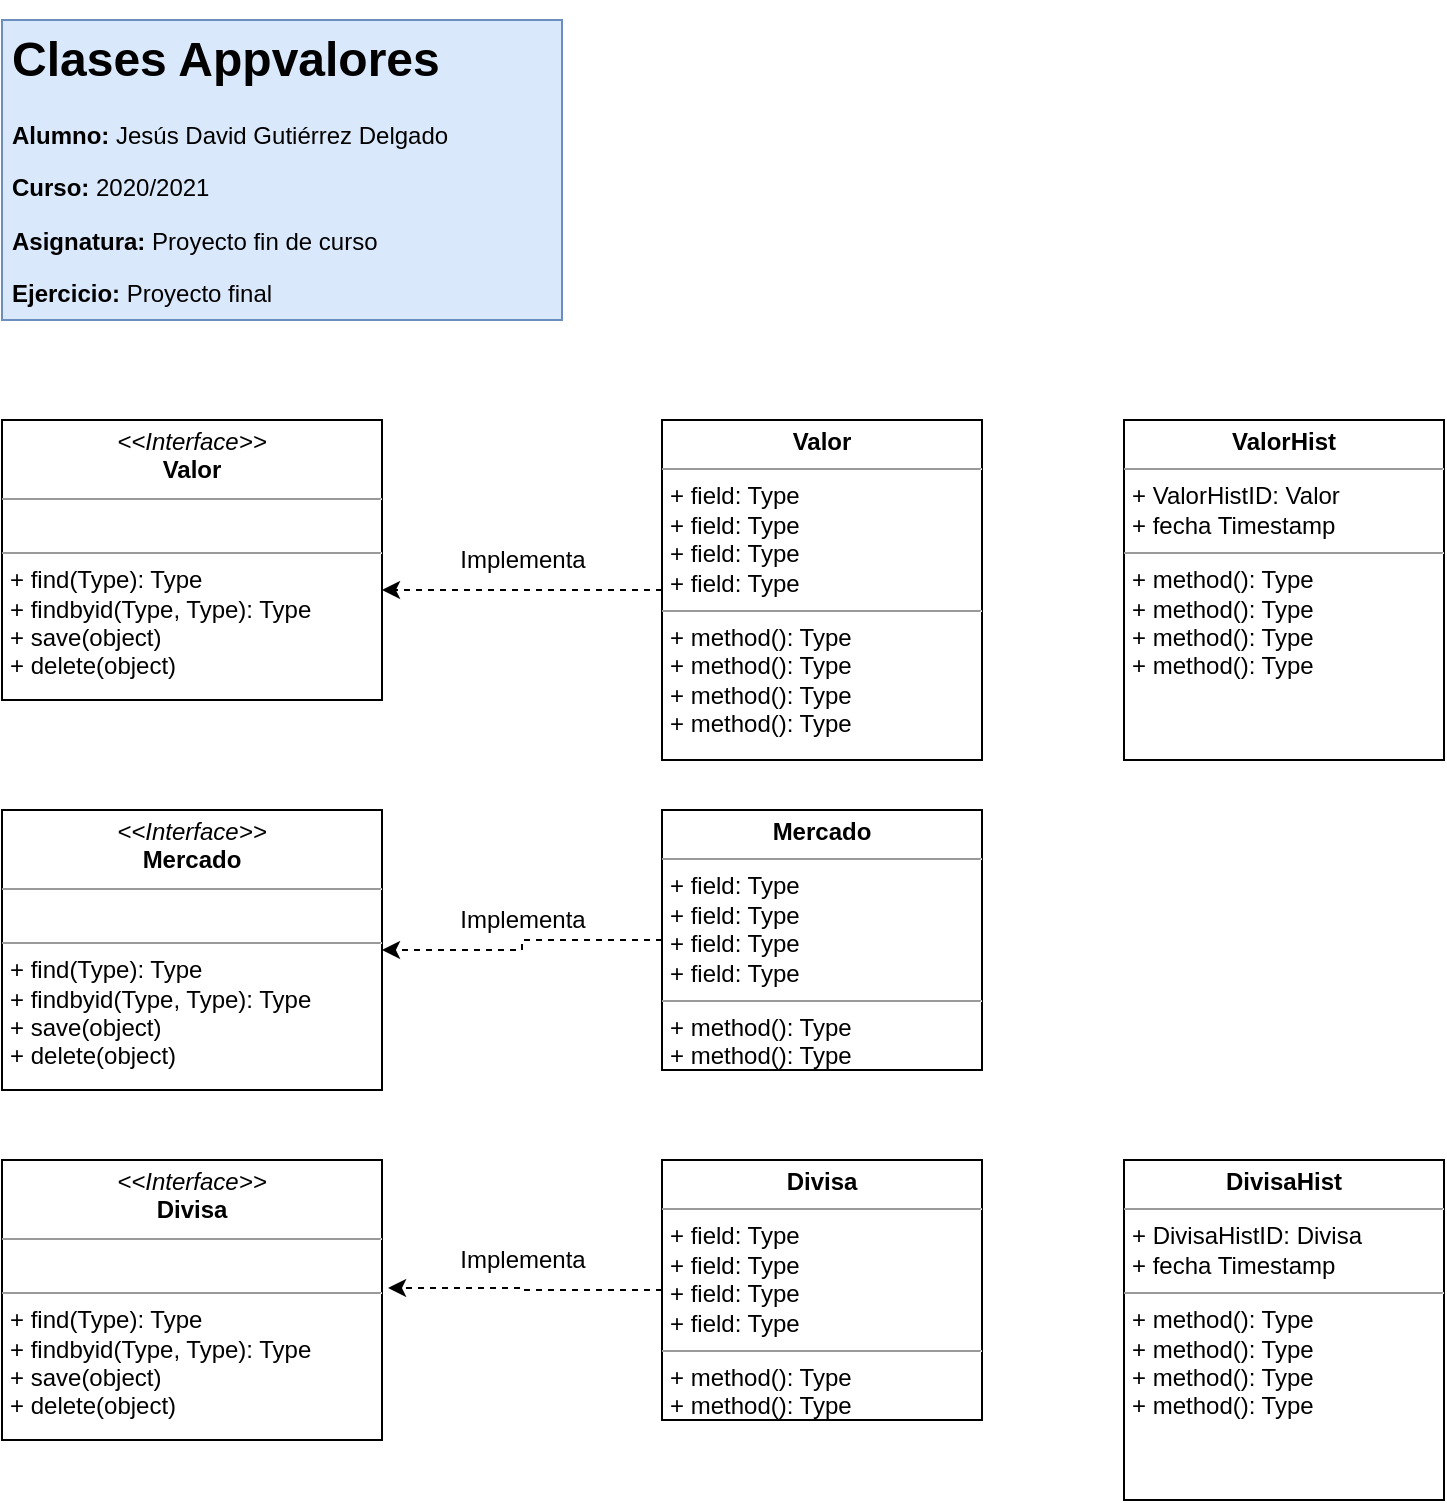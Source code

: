 <mxfile version="14.4.3" type="device"><diagram id="M0HhL15EOe84fmGE7f97" name="Page-1"><mxGraphModel dx="1092" dy="534" grid="1" gridSize="10" guides="1" tooltips="1" connect="1" arrows="1" fold="1" page="1" pageScale="1" pageWidth="827" pageHeight="1169" math="0" shadow="0"><root><mxCell id="0"/><mxCell id="1" parent="0"/><mxCell id="D5wOQQXLZJchXX-Ra0Hc-1" value="&lt;h1&gt;Clases Appvalores&lt;/h1&gt;&lt;p&gt;&lt;b&gt;Alumno:&lt;/b&gt;&amp;nbsp;Jesús David Gutiérrez Delgado&lt;/p&gt;&lt;p&gt;&lt;b&gt;Curso:&amp;nbsp;&lt;/b&gt;2020/2021&lt;/p&gt;&lt;p&gt;&lt;b&gt;Asignatura:&lt;/b&gt;&amp;nbsp;Proyecto fin de curso&lt;/p&gt;&lt;p&gt;&lt;b&gt;Ejercicio:&lt;/b&gt;&amp;nbsp;Proyecto final&lt;br&gt;&lt;br&gt;&lt;/p&gt;" style="text;html=1;strokeColor=#6c8ebf;fillColor=#dae8fc;spacing=5;spacingTop=-20;whiteSpace=wrap;overflow=hidden;rounded=0;" parent="1" vertex="1"><mxGeometry x="50" y="40" width="280" height="150" as="geometry"/></mxCell><mxCell id="ja9i50WxrOEUuoVvhRzQ-2" value="&lt;p style=&quot;margin: 0px ; margin-top: 4px ; text-align: center&quot;&gt;&lt;i&gt;&amp;lt;&amp;lt;Interface&amp;gt;&amp;gt;&lt;/i&gt;&lt;br&gt;&lt;b&gt;Valor&lt;/b&gt;&lt;/p&gt;&lt;hr size=&quot;1&quot;&gt;&lt;p style=&quot;margin: 0px ; margin-left: 4px&quot;&gt;&lt;br&gt;&lt;/p&gt;&lt;hr size=&quot;1&quot;&gt;&lt;p style=&quot;margin: 0px ; margin-left: 4px&quot;&gt;+ find(Type): Type&lt;br&gt;+ findbyid(Type, Type): Type&lt;/p&gt;&lt;p style=&quot;margin: 0px ; margin-left: 4px&quot;&gt;+ save(object)&lt;/p&gt;&lt;p style=&quot;margin: 0px ; margin-left: 4px&quot;&gt;+ delete(object)&lt;/p&gt;" style="verticalAlign=top;align=left;overflow=fill;fontSize=12;fontFamily=Helvetica;html=1;" parent="1" vertex="1"><mxGeometry x="50" y="240" width="190" height="140" as="geometry"/></mxCell><mxCell id="sEj-22BC467qYOLQVu6z-3" style="edgeStyle=orthogonalEdgeStyle;rounded=0;orthogonalLoop=1;jettySize=auto;html=1;entryX=1;entryY=0.607;entryDx=0;entryDy=0;entryPerimeter=0;dashed=1;" edge="1" parent="1" source="iULtR8oTs9GMMmBrVRzX-1" target="ja9i50WxrOEUuoVvhRzQ-2"><mxGeometry relative="1" as="geometry"/></mxCell><mxCell id="iULtR8oTs9GMMmBrVRzX-1" value="&lt;p style=&quot;margin: 0px ; margin-top: 4px ; text-align: center&quot;&gt;&lt;b&gt;Valor&lt;/b&gt;&lt;/p&gt;&lt;hr size=&quot;1&quot;&gt;&lt;p style=&quot;margin: 0px ; margin-left: 4px&quot;&gt;+ field: Type&lt;/p&gt;&lt;p style=&quot;margin: 0px ; margin-left: 4px&quot;&gt;+ field: Type&lt;br&gt;&lt;/p&gt;&lt;p style=&quot;margin: 0px ; margin-left: 4px&quot;&gt;+ field: Type&lt;br&gt;&lt;/p&gt;&lt;p style=&quot;margin: 0px ; margin-left: 4px&quot;&gt;+ field: Type&lt;br&gt;&lt;/p&gt;&lt;hr size=&quot;1&quot;&gt;&lt;p style=&quot;margin: 0px ; margin-left: 4px&quot;&gt;+ method(): Type&lt;/p&gt;&lt;p style=&quot;margin: 0px ; margin-left: 4px&quot;&gt;+ method(): Type&lt;br&gt;&lt;/p&gt;&lt;p style=&quot;margin: 0px ; margin-left: 4px&quot;&gt;+ method(): Type&lt;br&gt;&lt;/p&gt;&lt;p style=&quot;margin: 0px ; margin-left: 4px&quot;&gt;+ method(): Type&lt;br&gt;&lt;/p&gt;" style="verticalAlign=top;align=left;overflow=fill;fontSize=12;fontFamily=Helvetica;html=1;" parent="1" vertex="1"><mxGeometry x="380" y="240" width="160" height="170" as="geometry"/></mxCell><mxCell id="sEj-22BC467qYOLQVu6z-11" style="edgeStyle=orthogonalEdgeStyle;rounded=0;orthogonalLoop=1;jettySize=auto;html=1;dashed=1;entryX=1;entryY=0.5;entryDx=0;entryDy=0;" edge="1" parent="1" source="iULtR8oTs9GMMmBrVRzX-2" target="sEj-22BC467qYOLQVu6z-1"><mxGeometry relative="1" as="geometry"><mxPoint x="260" y="500" as="targetPoint"/></mxGeometry></mxCell><mxCell id="iULtR8oTs9GMMmBrVRzX-2" value="&lt;p style=&quot;margin: 0px ; margin-top: 4px ; text-align: center&quot;&gt;&lt;b&gt;Mercado&lt;/b&gt;&lt;/p&gt;&lt;hr size=&quot;1&quot;&gt;&lt;p style=&quot;margin: 0px ; margin-left: 4px&quot;&gt;+ field: Type&lt;/p&gt;&lt;p style=&quot;margin: 0px ; margin-left: 4px&quot;&gt;+ field: Type&lt;br&gt;&lt;/p&gt;&lt;p style=&quot;margin: 0px ; margin-left: 4px&quot;&gt;+ field: Type&lt;br&gt;&lt;/p&gt;&lt;p style=&quot;margin: 0px ; margin-left: 4px&quot;&gt;+ field: Type&lt;br&gt;&lt;/p&gt;&lt;hr size=&quot;1&quot;&gt;&lt;p style=&quot;margin: 0px ; margin-left: 4px&quot;&gt;+ method(): Type&lt;/p&gt;&lt;p style=&quot;margin: 0px ; margin-left: 4px&quot;&gt;+ method(): Type&lt;br&gt;&lt;/p&gt;&lt;p style=&quot;margin: 0px ; margin-left: 4px&quot;&gt;+ method(): Type&lt;br&gt;&lt;/p&gt;&lt;p style=&quot;margin: 0px ; margin-left: 4px&quot;&gt;+ method(): Type&lt;br&gt;&lt;/p&gt;&lt;p style=&quot;margin: 0px ; margin-left: 4px&quot;&gt;&lt;br&gt;&lt;/p&gt;&lt;p style=&quot;margin: 0px ; margin-left: 4px&quot;&gt;&lt;br&gt;&lt;/p&gt;" style="verticalAlign=top;align=left;overflow=fill;fontSize=12;fontFamily=Helvetica;html=1;" parent="1" vertex="1"><mxGeometry x="380" y="435" width="160" height="130" as="geometry"/></mxCell><mxCell id="sEj-22BC467qYOLQVu6z-7" style="edgeStyle=orthogonalEdgeStyle;rounded=0;orthogonalLoop=1;jettySize=auto;html=1;entryX=1.016;entryY=0.457;entryDx=0;entryDy=0;entryPerimeter=0;dashed=1;" edge="1" parent="1" source="iULtR8oTs9GMMmBrVRzX-3" target="sEj-22BC467qYOLQVu6z-2"><mxGeometry relative="1" as="geometry"/></mxCell><mxCell id="iULtR8oTs9GMMmBrVRzX-3" value="&lt;p style=&quot;margin: 0px ; margin-top: 4px ; text-align: center&quot;&gt;&lt;b&gt;Divisa&lt;/b&gt;&lt;/p&gt;&lt;hr size=&quot;1&quot;&gt;&lt;p style=&quot;margin: 0px ; margin-left: 4px&quot;&gt;+ field: Type&lt;/p&gt;&lt;p style=&quot;margin: 0px ; margin-left: 4px&quot;&gt;+ field: Type&lt;br&gt;&lt;/p&gt;&lt;p style=&quot;margin: 0px ; margin-left: 4px&quot;&gt;+ field: Type&lt;br&gt;&lt;/p&gt;&lt;p style=&quot;margin: 0px ; margin-left: 4px&quot;&gt;+ field: Type&lt;br&gt;&lt;/p&gt;&lt;hr size=&quot;1&quot;&gt;&lt;p style=&quot;margin: 0px ; margin-left: 4px&quot;&gt;+ method(): Type&lt;/p&gt;&lt;p style=&quot;margin: 0px ; margin-left: 4px&quot;&gt;+ method(): Type&lt;br&gt;&lt;/p&gt;&lt;p style=&quot;margin: 0px ; margin-left: 4px&quot;&gt;+ method(): Type&lt;br&gt;&lt;/p&gt;&lt;p style=&quot;margin: 0px ; margin-left: 4px&quot;&gt;+ method(): Type&lt;br&gt;&lt;/p&gt;" style="verticalAlign=top;align=left;overflow=fill;fontSize=12;fontFamily=Helvetica;html=1;" parent="1" vertex="1"><mxGeometry x="380" y="610" width="160" height="130" as="geometry"/></mxCell><mxCell id="sEj-22BC467qYOLQVu6z-1" value="&lt;p style=&quot;margin: 0px ; margin-top: 4px ; text-align: center&quot;&gt;&lt;i&gt;&amp;lt;&amp;lt;Interface&amp;gt;&amp;gt;&lt;/i&gt;&lt;br&gt;&lt;b&gt;Mercado&lt;/b&gt;&lt;/p&gt;&lt;hr size=&quot;1&quot;&gt;&lt;p style=&quot;margin: 0px ; margin-left: 4px&quot;&gt;&lt;br&gt;&lt;/p&gt;&lt;hr size=&quot;1&quot;&gt;&lt;p style=&quot;margin: 0px ; margin-left: 4px&quot;&gt;+ find(Type): Type&lt;br&gt;+ findbyid(Type, Type): Type&lt;/p&gt;&lt;p style=&quot;margin: 0px ; margin-left: 4px&quot;&gt;+ save(object)&lt;/p&gt;&lt;p style=&quot;margin: 0px ; margin-left: 4px&quot;&gt;+ delete(object)&lt;/p&gt;" style="verticalAlign=top;align=left;overflow=fill;fontSize=12;fontFamily=Helvetica;html=1;" vertex="1" parent="1"><mxGeometry x="50" y="435" width="190" height="140" as="geometry"/></mxCell><mxCell id="sEj-22BC467qYOLQVu6z-2" value="&lt;p style=&quot;margin: 0px ; margin-top: 4px ; text-align: center&quot;&gt;&lt;i&gt;&amp;lt;&amp;lt;Interface&amp;gt;&amp;gt;&lt;/i&gt;&lt;br&gt;&lt;b&gt;Divisa&lt;/b&gt;&lt;/p&gt;&lt;hr size=&quot;1&quot;&gt;&lt;p style=&quot;margin: 0px ; margin-left: 4px&quot;&gt;&lt;br&gt;&lt;/p&gt;&lt;hr size=&quot;1&quot;&gt;&lt;p style=&quot;margin: 0px ; margin-left: 4px&quot;&gt;+ find(Type): Type&lt;br&gt;+ findbyid(Type, Type): Type&lt;/p&gt;&lt;p style=&quot;margin: 0px ; margin-left: 4px&quot;&gt;+ save(object)&lt;/p&gt;&lt;p style=&quot;margin: 0px ; margin-left: 4px&quot;&gt;+ delete(object)&lt;/p&gt;" style="verticalAlign=top;align=left;overflow=fill;fontSize=12;fontFamily=Helvetica;html=1;" vertex="1" parent="1"><mxGeometry x="50" y="610" width="190" height="140" as="geometry"/></mxCell><mxCell id="sEj-22BC467qYOLQVu6z-4" value="Implementa" style="text;html=1;resizable=0;autosize=1;align=center;verticalAlign=middle;points=[];fillColor=none;strokeColor=none;rounded=0;" vertex="1" parent="1"><mxGeometry x="270" y="300" width="80" height="20" as="geometry"/></mxCell><mxCell id="sEj-22BC467qYOLQVu6z-6" value="Implementa" style="text;html=1;resizable=0;autosize=1;align=center;verticalAlign=middle;points=[];fillColor=none;strokeColor=none;rounded=0;" vertex="1" parent="1"><mxGeometry x="270" y="480" width="80" height="20" as="geometry"/></mxCell><mxCell id="sEj-22BC467qYOLQVu6z-9" value="Implementa" style="text;html=1;resizable=0;autosize=1;align=center;verticalAlign=middle;points=[];fillColor=none;strokeColor=none;rounded=0;" vertex="1" parent="1"><mxGeometry x="270" y="650" width="80" height="20" as="geometry"/></mxCell><mxCell id="sEj-22BC467qYOLQVu6z-12" value="&lt;p style=&quot;margin: 0px ; margin-top: 4px ; text-align: center&quot;&gt;&lt;b&gt;ValorHist&lt;/b&gt;&lt;/p&gt;&lt;hr size=&quot;1&quot;&gt;&lt;p style=&quot;margin: 0px ; margin-left: 4px&quot;&gt;+ ValorHistID: Valor&lt;/p&gt;&lt;p style=&quot;margin: 0px ; margin-left: 4px&quot;&gt;+ fecha Timestamp&lt;/p&gt;&lt;hr size=&quot;1&quot;&gt;&lt;p style=&quot;margin: 0px ; margin-left: 4px&quot;&gt;+ method(): Type&lt;/p&gt;&lt;p style=&quot;margin: 0px ; margin-left: 4px&quot;&gt;+ method(): Type&lt;br&gt;&lt;/p&gt;&lt;p style=&quot;margin: 0px ; margin-left: 4px&quot;&gt;+ method(): Type&lt;br&gt;&lt;/p&gt;&lt;p style=&quot;margin: 0px ; margin-left: 4px&quot;&gt;+ method(): Type&lt;br&gt;&lt;/p&gt;" style="verticalAlign=top;align=left;overflow=fill;fontSize=12;fontFamily=Helvetica;html=1;" vertex="1" parent="1"><mxGeometry x="611" y="240" width="160" height="170" as="geometry"/></mxCell><mxCell id="sEj-22BC467qYOLQVu6z-13" value="&lt;p style=&quot;margin: 0px ; margin-top: 4px ; text-align: center&quot;&gt;&lt;b&gt;DivisaHist&lt;/b&gt;&lt;/p&gt;&lt;hr size=&quot;1&quot;&gt;&lt;p style=&quot;margin: 0px ; margin-left: 4px&quot;&gt;+ DivisaHistID: Divisa&lt;/p&gt;&lt;p style=&quot;margin: 0px ; margin-left: 4px&quot;&gt;+ fecha Timestamp&lt;/p&gt;&lt;hr size=&quot;1&quot;&gt;&lt;p style=&quot;margin: 0px ; margin-left: 4px&quot;&gt;+ method(): Type&lt;/p&gt;&lt;p style=&quot;margin: 0px ; margin-left: 4px&quot;&gt;+ method(): Type&lt;br&gt;&lt;/p&gt;&lt;p style=&quot;margin: 0px ; margin-left: 4px&quot;&gt;+ method(): Type&lt;br&gt;&lt;/p&gt;&lt;p style=&quot;margin: 0px ; margin-left: 4px&quot;&gt;+ method(): Type&lt;br&gt;&lt;/p&gt;" style="verticalAlign=top;align=left;overflow=fill;fontSize=12;fontFamily=Helvetica;html=1;" vertex="1" parent="1"><mxGeometry x="611" y="610" width="160" height="170" as="geometry"/></mxCell></root></mxGraphModel></diagram></mxfile>